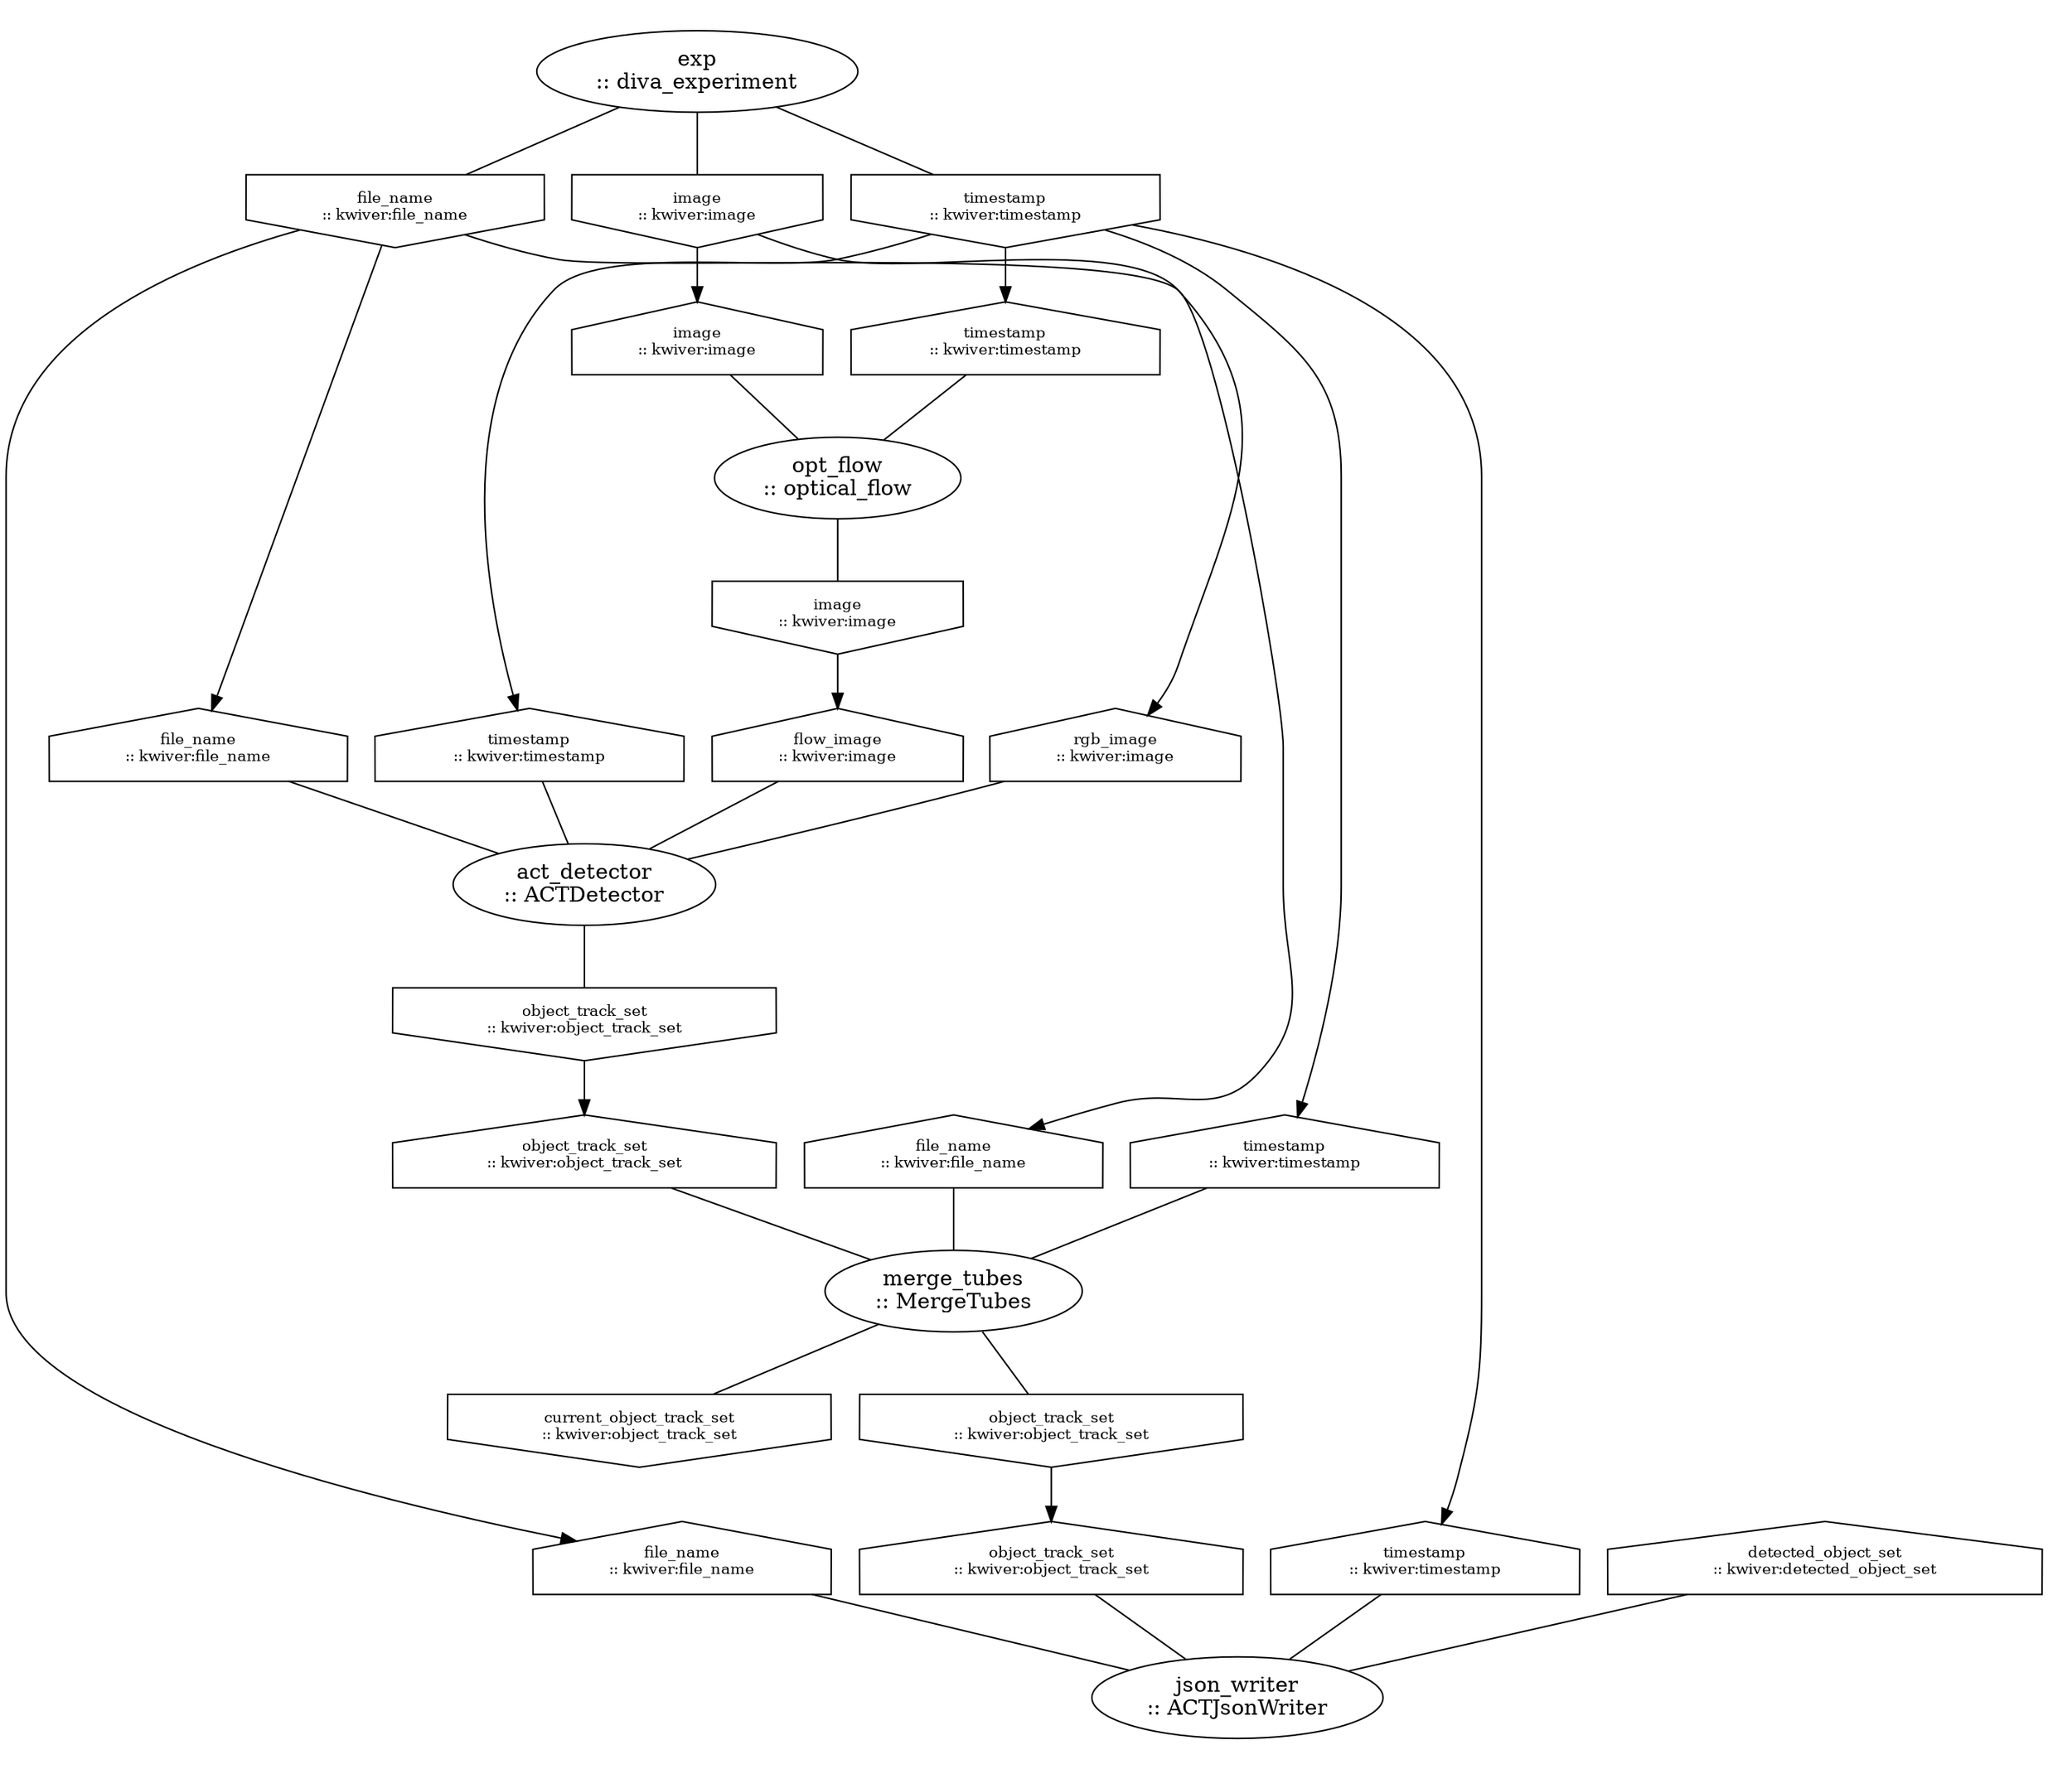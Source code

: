 strict digraph "unnamed" {
clusterrank=local;

subgraph "cluster_act_detector" {
color=white;style=filled;fillcolor=white;

"act_detector_main" [label="act_detector\n:: ACTDetector",shape=ellipse,rank=same];

"act_detector_input_file_name" [label="file_name\n:: kwiver:file_name",shape=house,rank=same,fontsize=10];
"act_detector_input_file_name" -> "act_detector_main" [arrowhead=none,color=black];
"act_detector_input_flow_image" [label="flow_image\n:: kwiver:image",shape=house,rank=same,fontsize=10];
"act_detector_input_flow_image" -> "act_detector_main" [arrowhead=none,color=black];
"act_detector_input_rgb_image" [label="rgb_image\n:: kwiver:image",shape=house,rank=same,fontsize=10];
"act_detector_input_rgb_image" -> "act_detector_main" [arrowhead=none,color=black];
"act_detector_input_timestamp" [label="timestamp\n:: kwiver:timestamp",shape=house,rank=same,fontsize=10];
"act_detector_input_timestamp" -> "act_detector_main" [arrowhead=none,color=black];

"act_detector_output_object_track_set" [label="object_track_set\n:: kwiver:object_track_set",shape=invhouse,rank=same,fontsize=10];
"act_detector_main" -> "act_detector_output_object_track_set" [arrowhead=none,color=black];

}

subgraph "cluster_exp" {
color=white;style=filled;fillcolor=white;

"exp_main" [label="exp\n:: diva_experiment",shape=ellipse,rank=same];


"exp_output_file_name" [label="file_name\n:: kwiver:file_name",shape=invhouse,rank=same,fontsize=10];
"exp_main" -> "exp_output_file_name" [arrowhead=none,color=black];
"exp_output_image" [label="image\n:: kwiver:image",shape=invhouse,rank=same,fontsize=10];
"exp_main" -> "exp_output_image" [arrowhead=none,color=black];
"exp_output_timestamp" [label="timestamp\n:: kwiver:timestamp",shape=invhouse,rank=same,fontsize=10];
"exp_main" -> "exp_output_timestamp" [arrowhead=none,color=black];

}

subgraph "cluster_json_writer" {
color=white;style=filled;fillcolor=white;

"json_writer_main" [label="json_writer\n:: ACTJsonWriter",shape=ellipse,rank=same];

"json_writer_input_detected_object_set" [label="detected_object_set\n:: kwiver:detected_object_set",shape=house,rank=same,fontsize=10];
"json_writer_input_detected_object_set" -> "json_writer_main" [arrowhead=none,color=black];
"json_writer_input_file_name" [label="file_name\n:: kwiver:file_name",shape=house,rank=same,fontsize=10];
"json_writer_input_file_name" -> "json_writer_main" [arrowhead=none,color=black];
"json_writer_input_object_track_set" [label="object_track_set\n:: kwiver:object_track_set",shape=house,rank=same,fontsize=10];
"json_writer_input_object_track_set" -> "json_writer_main" [arrowhead=none,color=black];
"json_writer_input_timestamp" [label="timestamp\n:: kwiver:timestamp",shape=house,rank=same,fontsize=10];
"json_writer_input_timestamp" -> "json_writer_main" [arrowhead=none,color=black];


}

subgraph "cluster_merge_tubes" {
color=white;style=filled;fillcolor=white;

"merge_tubes_main" [label="merge_tubes\n:: MergeTubes",shape=ellipse,rank=same];

"merge_tubes_input_file_name" [label="file_name\n:: kwiver:file_name",shape=house,rank=same,fontsize=10];
"merge_tubes_input_file_name" -> "merge_tubes_main" [arrowhead=none,color=black];
"merge_tubes_input_object_track_set" [label="object_track_set\n:: kwiver:object_track_set",shape=house,rank=same,fontsize=10];
"merge_tubes_input_object_track_set" -> "merge_tubes_main" [arrowhead=none,color=black];
"merge_tubes_input_timestamp" [label="timestamp\n:: kwiver:timestamp",shape=house,rank=same,fontsize=10];
"merge_tubes_input_timestamp" -> "merge_tubes_main" [arrowhead=none,color=black];

"merge_tubes_output_current_object_track_set" [label="current_object_track_set\n:: kwiver:object_track_set",shape=invhouse,rank=same,fontsize=10];
"merge_tubes_main" -> "merge_tubes_output_current_object_track_set" [arrowhead=none,color=black];
"merge_tubes_output_object_track_set" [label="object_track_set\n:: kwiver:object_track_set",shape=invhouse,rank=same,fontsize=10];
"merge_tubes_main" -> "merge_tubes_output_object_track_set" [arrowhead=none,color=black];

}

subgraph "cluster_opt_flow" {
color=white;style=filled;fillcolor=white;

"opt_flow_main" [label="opt_flow\n:: optical_flow",shape=ellipse,rank=same];

"opt_flow_input_image" [label="image\n:: kwiver:image",shape=house,rank=same,fontsize=10];
"opt_flow_input_image" -> "opt_flow_main" [arrowhead=none,color=black];
"opt_flow_input_timestamp" [label="timestamp\n:: kwiver:timestamp",shape=house,rank=same,fontsize=10];
"opt_flow_input_timestamp" -> "opt_flow_main" [arrowhead=none,color=black];

"opt_flow_output_image" [label="image\n:: kwiver:image",shape=invhouse,rank=same,fontsize=10];
"opt_flow_main" -> "opt_flow_output_image" [arrowhead=none,color=black];

}

"act_detector_output_object_track_set" -> "merge_tubes_input_object_track_set" [minlen=1,color=black,weight=1];
"exp_output_file_name" -> "act_detector_input_file_name" [minlen=1,color=black,weight=1];
"exp_output_file_name" -> "merge_tubes_input_file_name" [minlen=1,color=black,weight=1];
"exp_output_file_name" -> "json_writer_input_file_name" [minlen=1,color=black,weight=1];
"exp_output_image" -> "opt_flow_input_image" [minlen=1,color=black,weight=1];
"exp_output_image" -> "act_detector_input_rgb_image" [minlen=1,color=black,weight=1];
"exp_output_timestamp" -> "opt_flow_input_timestamp" [minlen=1,color=black,weight=1];
"exp_output_timestamp" -> "act_detector_input_timestamp" [minlen=1,color=black,weight=1];
"exp_output_timestamp" -> "merge_tubes_input_timestamp" [minlen=1,color=black,weight=1];
"exp_output_timestamp" -> "json_writer_input_timestamp" [minlen=1,color=black,weight=1];
"merge_tubes_output_object_track_set" -> "json_writer_input_object_track_set" [minlen=1,color=black,weight=1];
"opt_flow_output_image" -> "act_detector_input_flow_image" [minlen=1,color=black,weight=1];

}
